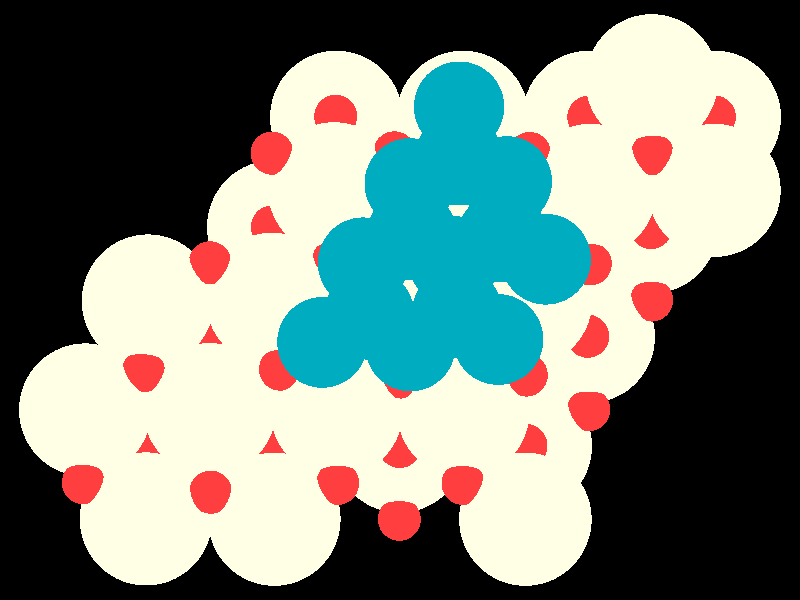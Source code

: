 #include "colors.inc"
#include "finish.inc"

global_settings {assumed_gamma 1 max_trace_level 6}
background {color White transmit 1.0}
camera {orthographic
  right -24.63*x up 18.39*y
  direction 1.00*z
  location <0,0,50.00> look_at <0,0,0>}
light_source {<  2.00,   3.00,  40.00> color White
  area_light <0.70, 0, 0>, <0, 0.70, 0>, 3, 3
  adaptive 1 jitter}

#declare simple = finish {phong 0.7}
#declare pale = finish {ambient 0.5 diffuse 0.85 roughness 0.001 specular 0.200 }
#declare intermediate = finish {ambient 0.3 diffuse 0.6 specular 0.1 roughness 0.04}
#declare vmd = finish {ambient 0.0 diffuse 0.65 phong 0.1 phong_size 40.0 specular 0.5 }
#declare jmol = finish {ambient 0.2 diffuse 0.6 specular 1 roughness 0.001 metallic}
#declare ase2 = finish {ambient 0.05 brilliance 3 diffuse 0.6 metallic specular 0.7 roughness 0.04 reflection 0.15}
#declare ase3 = finish {ambient 0.15 brilliance 2 diffuse 0.6 metallic specular 1.0 roughness 0.001 reflection 0.0}
#declare glass = finish {ambient 0.05 diffuse 0.3 specular 1.0 roughness 0.001}
#declare glass2 = finish {ambient 0.01 diffuse 0.3 specular 1.0 reflection 0.25 roughness 0.001}
#declare Rcell = 0.020;
#declare Rbond = 0.100;

#macro atom(LOC, R, COL, TRANS, FIN)
  sphere{LOC, R texture{pigment{color COL transmit TRANS} finish{FIN}}}
#end
#macro constrain(LOC, R, COL, TRANS FIN)
union{torus{R, Rcell rotate 45*z texture{pigment{color COL transmit TRANS} finish{FIN}}}
      torus{R, Rcell rotate -45*z texture{pigment{color COL transmit TRANS} finish{FIN}}}
      translate LOC}
#end

atom(< -1.96,   5.60,  -7.83>, 2.04, rgb <1.00, 1.00, 0.78>, 0.0, ase3) // #0 
atom(<  3.87,  -4.48,  -7.83>, 2.04, rgb <1.00, 1.00, 0.78>, 0.0, ase3) // #1 
atom(< -5.84,  -1.12,  -7.83>, 2.04, rgb <1.00, 1.00, 0.78>, 0.0, ase3) // #2 
atom(<  5.81,  -1.12,  -7.83>, 2.04, rgb <1.00, 1.00, 0.78>, 0.0, ase3) // #3 
atom(<  1.93,   5.60,  -7.83>, 2.04, rgb <1.00, 1.00, 0.78>, 0.0, ase3) // #4 
atom(<  7.75,   2.24,  -7.83>, 2.04, rgb <1.00, 1.00, 0.78>, 0.0, ase3) // #5 
atom(< -1.96,  -1.12,  -7.83>, 2.04, rgb <1.00, 1.00, 0.78>, 0.0, ase3) // #6 
atom(<  9.69,   5.60,  -7.83>, 2.04, rgb <1.00, 1.00, 0.78>, 0.0, ase3) // #7 
atom(<  5.81,   5.60,  -7.83>, 2.04, rgb <1.00, 1.00, 0.78>, 0.0, ase3) // #8 
atom(< -0.02,  -4.48,  -7.83>, 2.04, rgb <1.00, 1.00, 0.78>, 0.0, ase3) // #9 
atom(<  1.93,  -1.12,  -7.83>, 2.04, rgb <1.00, 1.00, 0.78>, 0.0, ase3) // #10 
atom(< -0.02,   2.24,  -7.83>, 2.04, rgb <1.00, 1.00, 0.78>, 0.0, ase3) // #11 
atom(< -7.78,  -4.48,  -7.83>, 2.04, rgb <1.00, 1.00, 0.78>, 0.0, ase3) // #12 
atom(<  3.87,   2.24,  -7.83>, 2.04, rgb <1.00, 1.00, 0.78>, 0.0, ase3) // #13 
atom(< -3.90,   2.24,  -7.83>, 2.04, rgb <1.00, 1.00, 0.78>, 0.0, ase3) // #14 
atom(< -3.90,  -4.48,  -7.83>, 2.04, rgb <1.00, 1.00, 0.78>, 0.0, ase3) // #15 
atom(< -3.87,  -6.72,  -4.70>, 2.04, rgb <1.00, 1.00, 0.78>, 0.0, ase3) // #16 
atom(<  3.88,  -0.01,  -4.77>, 2.04, rgb <1.00, 1.00, 0.78>, 0.0, ase3) // #17 
atom(< -1.95,  -3.40,  -4.70>, 2.04, rgb <1.00, 1.00, 0.78>, 0.0, ase3) // #18 
atom(<  7.75,   6.72,  -4.74>, 2.04, rgb <1.00, 1.00, 0.78>, 0.0, ase3) // #19 
atom(< -0.04,  -0.01,  -4.79>, 2.04, rgb <1.00, 1.00, 0.78>, 0.0, ase3) // #20 
atom(<  1.95,  -3.41,  -4.72>, 2.04, rgb <1.00, 1.00, 0.78>, 0.0, ase3) // #21 
atom(<  1.92,   3.39,  -4.79>, 2.04, rgb <1.00, 1.00, 0.78>, 0.0, ase3) // #22 
atom(< -7.76,  -0.03,  -4.70>, 2.04, rgb <1.00, 1.00, 0.78>, 0.0, ase3) // #23 
atom(< -7.82,  -6.71,  -4.70>, 2.04, rgb <1.00, 1.00, 0.78>, 0.0, ase3) // #24 
atom(<  9.68,   3.36,  -4.73>, 2.04, rgb <1.00, 1.00, 0.78>, 0.0, ase3) // #25 
atom(< -5.86,  -3.36,  -4.61>, 2.04, rgb <1.00, 1.00, 0.78>, 0.0, ase3) // #26 
atom(< -9.69,  -3.37,  -4.70>, 2.04, rgb <1.00, 1.00, 0.78>, 0.0, ase3) // #27 
atom(< -3.94,   0.02,  -4.71>, 2.04, rgb <1.00, 1.00, 0.78>, 0.0, ase3) // #28 
atom(<  5.86,   3.36,  -4.72>, 2.04, rgb <1.00, 1.00, 0.78>, 0.0, ase3) // #29 
atom(< -2.03,   3.41,  -4.75>, 2.04, rgb <1.00, 1.00, 0.78>, 0.0, ase3) // #30 
atom(<  3.86,  -6.72,  -4.73>, 2.04, rgb <1.00, 1.00, 0.78>, 0.0, ase3) // #31 
atom(< -1.96,   1.12,  -8.62>, 0.66, rgb <1.00, 0.05, 0.05>, 0.0, ase3) // #32 
atom(< -7.78,  -2.24,  -8.62>, 0.66, rgb <1.00, 0.05, 0.05>, 0.0, ase3) // #33 
atom(< -0.02,   4.48,  -8.62>, 0.66, rgb <1.00, 0.05, 0.05>, 0.0, ase3) // #34 
atom(< -9.72,  -5.60,  -8.62>, 0.66, rgb <1.00, 0.05, 0.05>, 0.0, ase3) // #35 
atom(<  3.87,  -2.24,  -8.62>, 0.66, rgb <1.00, 0.05, 0.05>, 0.0, ase3) // #36 
atom(< -3.90,   4.48,  -8.62>, 0.66, rgb <1.00, 0.05, 0.05>, 0.0, ase3) // #37 
atom(<  1.93,   1.12,  -8.62>, 0.66, rgb <1.00, 0.05, 0.05>, 0.0, ase3) // #38 
atom(< -5.84,   1.12,  -8.62>, 0.66, rgb <1.00, 0.05, 0.05>, 0.0, ase3) // #39 
atom(< -5.84,  -5.60,  -8.62>, 0.66, rgb <1.00, 0.05, 0.05>, 0.0, ase3) // #40 
atom(<  7.75,   4.48,  -8.62>, 0.66, rgb <1.00, 0.05, 0.05>, 0.0, ase3) // #41 
atom(< -0.02,  -2.24,  -8.62>, 0.66, rgb <1.00, 0.05, 0.05>, 0.0, ase3) // #42 
atom(< -1.96,  -5.60,  -8.62>, 0.66, rgb <1.00, 0.05, 0.05>, 0.0, ase3) // #43 
atom(< -3.90,  -2.24,  -8.62>, 0.66, rgb <1.00, 0.05, 0.05>, 0.0, ase3) // #44 
atom(<  3.87,   4.48,  -8.62>, 0.66, rgb <1.00, 0.05, 0.05>, 0.0, ase3) // #45 
atom(<  5.81,   1.12,  -8.62>, 0.66, rgb <1.00, 0.05, 0.05>, 0.0, ase3) // #46 
atom(<  1.93,  -5.60,  -8.62>, 0.66, rgb <1.00, 0.05, 0.05>, 0.0, ase3) // #47 
atom(< -3.90,  -6.72,  -7.04>, 0.66, rgb <1.00, 0.05, 0.05>, 0.0, ase3) // #48 
atom(< -1.96,  -3.36,  -7.04>, 0.66, rgb <1.00, 0.05, 0.05>, 0.0, ase3) // #49 
atom(< -0.02,  -6.72,  -7.04>, 0.66, rgb <1.00, 0.05, 0.05>, 0.0, ase3) // #50 
atom(< -3.90,  -0.00,  -7.04>, 0.66, rgb <1.00, 0.05, 0.05>, 0.0, ase3) // #51 
atom(< -0.02,  -0.00,  -7.04>, 0.66, rgb <1.00, 0.05, 0.05>, 0.0, ase3) // #52 
atom(<  7.75,  -0.00,  -7.04>, 0.66, rgb <1.00, 0.05, 0.05>, 0.0, ase3) // #53 
atom(<  1.93,  -3.36,  -7.04>, 0.66, rgb <1.00, 0.05, 0.05>, 0.0, ase3) // #54 
atom(< -5.84,  -3.36,  -7.04>, 0.66, rgb <1.00, 0.05, 0.05>, 0.0, ase3) // #55 
atom(<  5.81,  -3.36,  -7.04>, 0.66, rgb <1.00, 0.05, 0.05>, 0.0, ase3) // #56 
atom(< -7.78,  -6.72,  -7.04>, 0.66, rgb <1.00, 0.05, 0.05>, 0.0, ase3) // #57 
atom(<  3.87,  -0.00,  -7.04>, 0.66, rgb <1.00, 0.05, 0.05>, 0.0, ase3) // #58 
atom(<  3.87,  -6.72,  -7.04>, 0.66, rgb <1.00, 0.05, 0.05>, 0.0, ase3) // #59 
atom(<  9.69,   3.36,  -7.04>, 0.66, rgb <1.00, 0.05, 0.05>, 0.0, ase3) // #60 
atom(<  5.81,   3.36,  -7.04>, 0.66, rgb <1.00, 0.05, 0.05>, 0.0, ase3) // #61 
atom(< -1.96,   3.36,  -7.04>, 0.66, rgb <1.00, 0.05, 0.05>, 0.0, ase3) // #62 
atom(<  1.93,   3.36,  -7.04>, 0.66, rgb <1.00, 0.05, 0.05>, 0.0, ase3) // #63 
atom(< -0.01,  -4.49,  -5.53>, 0.66, rgb <1.00, 0.05, 0.05>, 0.0, ase3) // #64 
atom(< -3.93,   2.24,  -5.54>, 0.66, rgb <1.00, 0.05, 0.05>, 0.0, ase3) // #65 
atom(<  9.68,   5.61,  -5.54>, 0.66, rgb <1.00, 0.05, 0.05>, 0.0, ase3) // #66 
atom(<  5.81,   5.60,  -5.53>, 0.66, rgb <1.00, 0.05, 0.05>, 0.0, ase3) // #67 
atom(<  7.73,   2.22,  -5.52>, 0.66, rgb <1.00, 0.05, 0.05>, 0.0, ase3) // #68 
atom(<  1.93,  -1.17,  -5.54>, 0.66, rgb <1.00, 0.05, 0.05>, 0.0, ase3) // #69 
atom(< -1.98,   5.63,  -5.54>, 0.66, rgb <1.00, 0.05, 0.05>, 0.0, ase3) // #70 
atom(< -5.81,  -1.11,  -5.48>, 0.66, rgb <1.00, 0.05, 0.05>, 0.0, ase3) // #71 
atom(< -1.94,  -1.12,  -5.53>, 0.66, rgb <1.00, 0.05, 0.05>, 0.0, ase3) // #72 
atom(< -0.05,   2.26,  -5.55>, 0.66, rgb <1.00, 0.05, 0.05>, 0.0, ase3) // #73 
atom(<  5.78,  -1.11,  -5.53>, 0.66, rgb <1.00, 0.05, 0.05>, 0.0, ase3) // #74 
atom(< -3.89,  -4.49,  -5.45>, 0.66, rgb <1.00, 0.05, 0.05>, 0.0, ase3) // #75 
atom(<  3.92,   2.26,  -5.54>, 0.66, rgb <1.00, 0.05, 0.05>, 0.0, ase3) // #76 
atom(<  1.93,   5.58,  -5.54>, 0.66, rgb <1.00, 0.05, 0.05>, 0.0, ase3) // #77 
atom(< -7.77,  -4.52,  -5.47>, 0.66, rgb <1.00, 0.05, 0.05>, 0.0, ase3) // #78 
atom(<  3.88,  -4.46,  -5.53>, 0.66, rgb <1.00, 0.05, 0.05>, 0.0, ase3) // #79 
atom(< -0.17,   4.51,  -3.95>, 0.66, rgb <1.00, 0.05, 0.05>, 0.0, ase3) // #80 
atom(<  7.77,   4.48,  -3.96>, 0.66, rgb <1.00, 0.05, 0.05>, 0.0, ase3) // #81 
atom(<  3.99,   4.49,  -3.90>, 0.66, rgb <1.00, 0.05, 0.05>, 0.0, ase3) // #82 
atom(< -9.75,  -5.60,  -3.93>, 0.66, rgb <1.00, 0.05, 0.05>, 0.0, ase3) // #83 
atom(< -2.04,   1.23,  -3.96>, 0.66, rgb <1.00, 0.05, 0.05>, 0.0, ase3) // #84 
atom(< -3.68,  -2.12,  -3.66>, 0.66, rgb <1.00, 0.05, 0.05>, 0.0, ase3) // #85 
atom(< -5.83,  -5.89,  -3.65>, 0.66, rgb <1.00, 0.05, 0.05>, 0.0, ase3) // #86 
atom(< -7.90,  -2.17,  -3.90>, 0.66, rgb <1.00, 0.05, 0.05>, 0.0, ase3) // #87 
atom(<  1.90,   1.14,  -4.23>, 0.66, rgb <1.00, 0.05, 0.05>, 0.0, ase3) // #88 
atom(<  0.04,  -2.36,  -3.92>, 0.66, rgb <1.00, 0.05, 0.05>, 0.0, ase3) // #89 
atom(< -1.92,  -5.62,  -3.93>, 0.66, rgb <1.00, 0.05, 0.05>, 0.0, ase3) // #90 
atom(< -5.85,   1.14,  -3.94>, 0.66, rgb <1.00, 0.05, 0.05>, 0.0, ase3) // #91 
atom(<  5.86,   1.11,  -3.79>, 0.66, rgb <1.00, 0.05, 0.05>, 0.0, ase3) // #92 
atom(<  3.89,  -2.30,  -3.80>, 0.66, rgb <1.00, 0.05, 0.05>, 0.0, ase3) // #93 
atom(<  1.94,  -5.62,  -3.96>, 0.66, rgb <1.00, 0.05, 0.05>, 0.0, ase3) // #94 
atom(< -3.94,   4.50,  -3.97>, 0.66, rgb <1.00, 0.05, 0.05>, 0.0, ase3) // #95 
atom(<  0.32,  -1.41,  -2.12>, 1.39, rgb <0.00, 0.41, 0.52>, 0.0, ase3) // #96 
atom(<  1.66,   1.18,  -2.22>, 1.39, rgb <0.00, 0.41, 0.52>, 0.0, ase3) // #97 
atom(<  3.02,  -1.21,  -2.19>, 1.39, rgb <0.00, 0.41, 0.52>, 0.0, ase3) // #98 
atom(<  1.76,  -0.38,  -0.03>, 1.39, rgb <0.00, 0.41, 0.52>, 0.0, ase3) // #99 
atom(< -1.14,   1.14,  -2.14>, 1.39, rgb <0.00, 0.41, 0.52>, 0.0, ase3) // #100 
atom(<  4.49,   1.25,  -2.18>, 1.39, rgb <0.00, 0.41, 0.52>, 0.0, ase3) // #101 
atom(<  0.30,   3.57,  -2.18>, 1.39, rgb <0.00, 0.41, 0.52>, 0.0, ase3) // #102 
atom(<  0.37,   1.99,  -0.05>, 1.39, rgb <0.00, 0.41, 0.52>, 0.0, ase3) // #103 
atom(<  3.29,   3.63,  -2.15>, 1.39, rgb <0.00, 0.41, 0.52>, 0.0, ase3) // #104 
atom(<  3.16,   1.93,  -0.03>, 1.39, rgb <0.00, 0.41, 0.52>, 0.0, ase3) // #105 
atom(< -0.95,  -0.44,   0.00>, 1.39, rgb <0.00, 0.41, 0.52>, 0.0, ase3) // #106 
atom(< -2.39,  -1.30,  -2.14>, 1.39, rgb <0.00, 0.41, 0.52>, 0.0, ase3) // #107 
atom(<  1.81,   4.29,  -0.04>, 1.39, rgb <0.00, 0.41, 0.52>, 0.0, ase3) // #108 
atom(<  1.82,   5.92,  -2.22>, 1.39, rgb <0.00, 0.41, 0.52>, 0.0, ase3) // #109 

